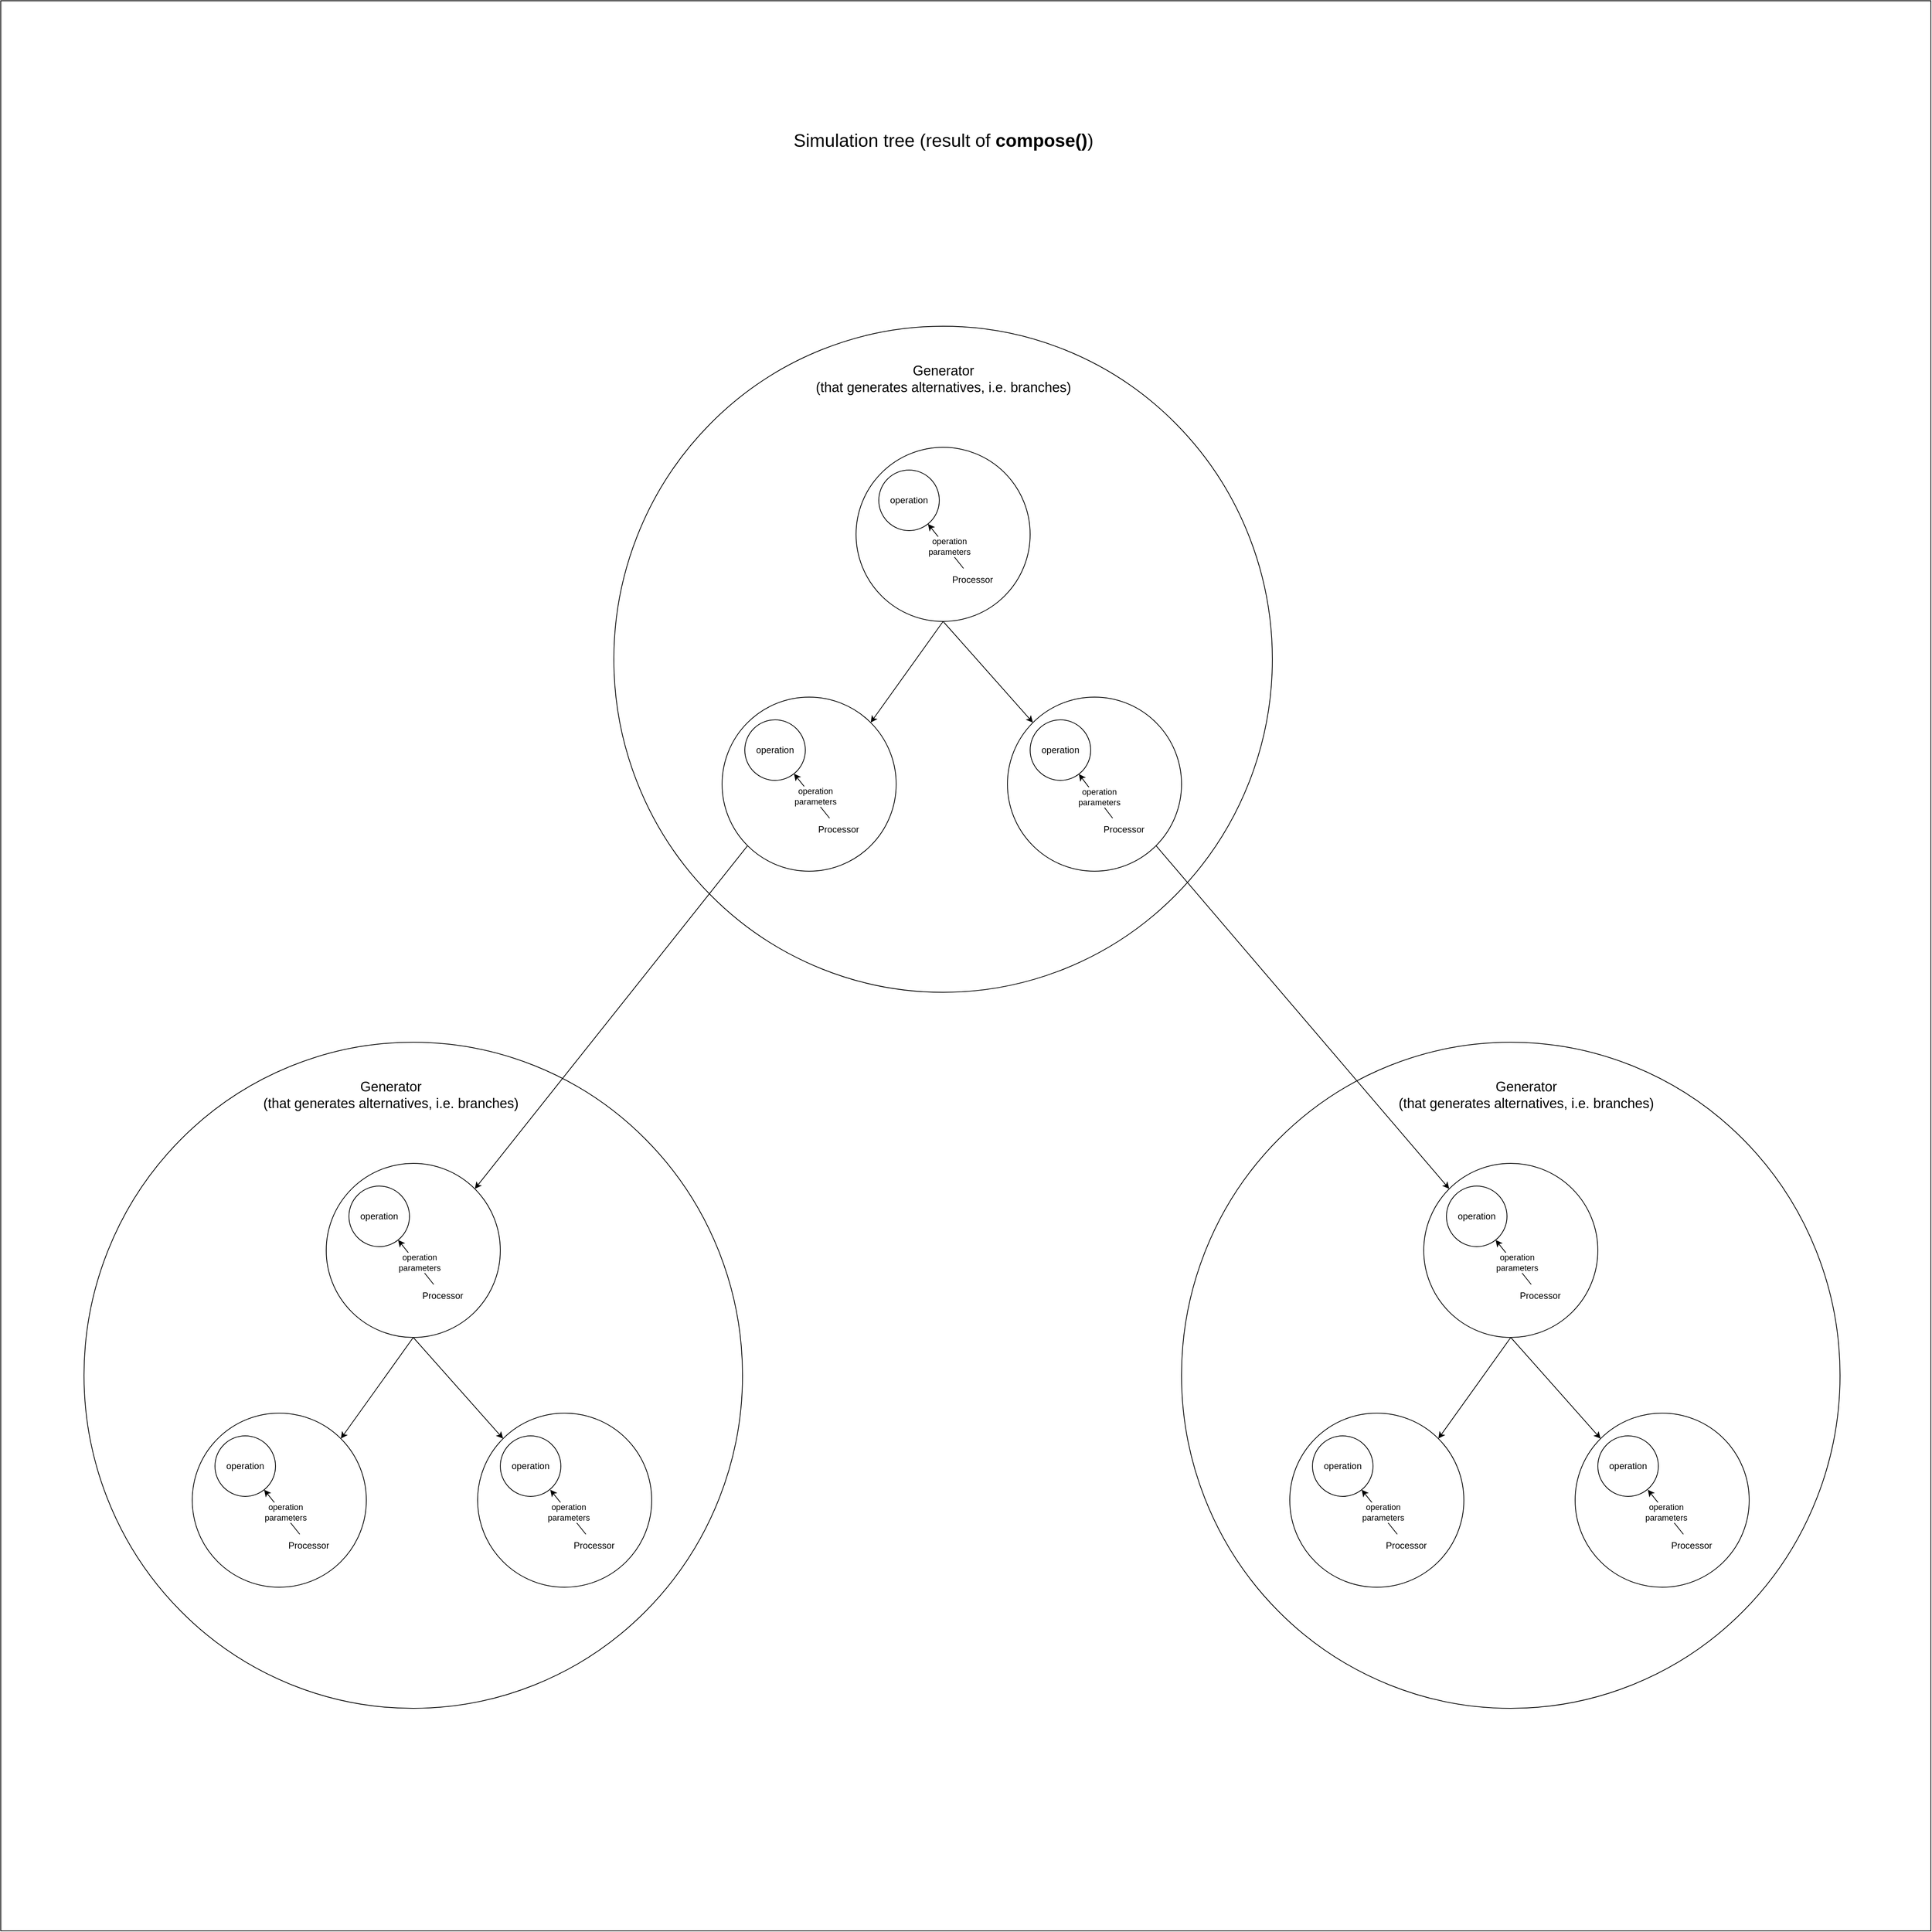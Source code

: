 <mxfile version="19.0.3" type="device"><diagram id="9wS3lRIskUysAnspyWgl" name="Sivu-1"><mxGraphModel dx="6012" dy="3864" grid="1" gridSize="10" guides="1" tooltips="1" connect="1" arrows="1" fold="1" page="1" pageScale="1" pageWidth="827" pageHeight="1169" math="0" shadow="0"><root><mxCell id="0"/><mxCell id="1" parent="0"/><mxCell id="KQ57i8ZB3k3uWkmguCCV-74" value="" style="whiteSpace=wrap;html=1;aspect=fixed;fontSize=24;" vertex="1" parent="1"><mxGeometry x="-770" y="-480" width="2550" height="2550" as="geometry"/></mxCell><mxCell id="KQ57i8ZB3k3uWkmguCCV-6" value="" style="ellipse;whiteSpace=wrap;html=1;" vertex="1" parent="1"><mxGeometry x="40" y="-50" width="870" height="880" as="geometry"/></mxCell><mxCell id="KQ57i8ZB3k3uWkmguCCV-1" value="&lt;br&gt;&lt;br&gt;&lt;br&gt;&lt;br&gt;&lt;br&gt;" style="ellipse;whiteSpace=wrap;html=1;aspect=fixed;" vertex="1" parent="1"><mxGeometry x="360" y="110" width="230" height="230" as="geometry"/></mxCell><mxCell id="KQ57i8ZB3k3uWkmguCCV-2" value="operation" style="ellipse;whiteSpace=wrap;html=1;aspect=fixed;" vertex="1" parent="1"><mxGeometry x="390" y="140" width="80" height="80" as="geometry"/></mxCell><mxCell id="KQ57i8ZB3k3uWkmguCCV-3" value="Processor" style="text;html=1;strokeColor=none;fillColor=none;align=center;verticalAlign=middle;whiteSpace=wrap;rounded=0;" vertex="1" parent="1"><mxGeometry x="484" y="270" width="60" height="30" as="geometry"/></mxCell><mxCell id="KQ57i8ZB3k3uWkmguCCV-4" value="" style="endArrow=classic;html=1;rounded=0;" edge="1" parent="1" source="KQ57i8ZB3k3uWkmguCCV-3" target="KQ57i8ZB3k3uWkmguCCV-2"><mxGeometry width="50" height="50" relative="1" as="geometry"><mxPoint x="410" y="240" as="sourcePoint"/><mxPoint x="460" y="190" as="targetPoint"/></mxGeometry></mxCell><mxCell id="KQ57i8ZB3k3uWkmguCCV-5" value="operation&lt;br&gt;parameters" style="edgeLabel;html=1;align=center;verticalAlign=middle;resizable=0;points=[];" vertex="1" connectable="0" parent="KQ57i8ZB3k3uWkmguCCV-4"><mxGeometry x="0.261" y="-3" relative="1" as="geometry"><mxPoint x="8" y="10" as="offset"/></mxGeometry></mxCell><mxCell id="KQ57i8ZB3k3uWkmguCCV-7" value="&lt;br&gt;&lt;br&gt;&lt;br&gt;&lt;br&gt;&lt;br&gt;" style="ellipse;whiteSpace=wrap;html=1;aspect=fixed;" vertex="1" parent="1"><mxGeometry x="560" y="440" width="230" height="230" as="geometry"/></mxCell><mxCell id="KQ57i8ZB3k3uWkmguCCV-8" value="operation" style="ellipse;whiteSpace=wrap;html=1;aspect=fixed;" vertex="1" parent="1"><mxGeometry x="590" y="470" width="80" height="80" as="geometry"/></mxCell><mxCell id="KQ57i8ZB3k3uWkmguCCV-9" value="Processor" style="text;html=1;strokeColor=none;fillColor=none;align=center;verticalAlign=middle;whiteSpace=wrap;rounded=0;" vertex="1" parent="1"><mxGeometry x="684" y="600" width="60" height="30" as="geometry"/></mxCell><mxCell id="KQ57i8ZB3k3uWkmguCCV-11" value="&lt;font style=&quot;font-size: 18px;&quot;&gt;Generator&lt;br&gt;(that generates alternatives, i.e. branches)&lt;br&gt;&lt;/font&gt;" style="text;html=1;align=center;verticalAlign=middle;resizable=0;points=[];autosize=1;strokeColor=none;fillColor=none;" vertex="1" parent="1"><mxGeometry x="300" width="350" height="40" as="geometry"/></mxCell><mxCell id="KQ57i8ZB3k3uWkmguCCV-12" value="&lt;br&gt;&lt;br&gt;&lt;br&gt;&lt;br&gt;&lt;br&gt;" style="ellipse;whiteSpace=wrap;html=1;aspect=fixed;" vertex="1" parent="1"><mxGeometry x="183" y="440" width="230" height="230" as="geometry"/></mxCell><mxCell id="KQ57i8ZB3k3uWkmguCCV-13" value="operation" style="ellipse;whiteSpace=wrap;html=1;aspect=fixed;" vertex="1" parent="1"><mxGeometry x="213" y="470" width="80" height="80" as="geometry"/></mxCell><mxCell id="KQ57i8ZB3k3uWkmguCCV-14" value="Processor" style="text;html=1;strokeColor=none;fillColor=none;align=center;verticalAlign=middle;whiteSpace=wrap;rounded=0;" vertex="1" parent="1"><mxGeometry x="307" y="600" width="60" height="30" as="geometry"/></mxCell><mxCell id="KQ57i8ZB3k3uWkmguCCV-15" value="" style="endArrow=classic;html=1;rounded=0;" edge="1" parent="1" source="KQ57i8ZB3k3uWkmguCCV-14" target="KQ57i8ZB3k3uWkmguCCV-13"><mxGeometry width="50" height="50" relative="1" as="geometry"><mxPoint x="233" y="570" as="sourcePoint"/><mxPoint x="283" y="520" as="targetPoint"/></mxGeometry></mxCell><mxCell id="KQ57i8ZB3k3uWkmguCCV-16" value="operation&lt;br&gt;parameters" style="edgeLabel;html=1;align=center;verticalAlign=middle;resizable=0;points=[];" vertex="1" connectable="0" parent="KQ57i8ZB3k3uWkmguCCV-15"><mxGeometry x="0.261" y="-3" relative="1" as="geometry"><mxPoint x="8" y="10" as="offset"/></mxGeometry></mxCell><mxCell id="KQ57i8ZB3k3uWkmguCCV-18" value="" style="endArrow=classic;html=1;rounded=0;fontSize=18;entryX=1;entryY=0;entryDx=0;entryDy=0;exitX=0.5;exitY=1;exitDx=0;exitDy=0;" edge="1" parent="1" source="KQ57i8ZB3k3uWkmguCCV-1" target="KQ57i8ZB3k3uWkmguCCV-12"><mxGeometry width="50" height="50" relative="1" as="geometry"><mxPoint x="450" y="400" as="sourcePoint"/><mxPoint x="500" y="350" as="targetPoint"/></mxGeometry></mxCell><mxCell id="KQ57i8ZB3k3uWkmguCCV-19" value="" style="endArrow=classic;html=1;rounded=0;fontSize=18;entryX=0;entryY=0;entryDx=0;entryDy=0;exitX=0.5;exitY=1;exitDx=0;exitDy=0;" edge="1" parent="1" source="KQ57i8ZB3k3uWkmguCCV-1" target="KQ57i8ZB3k3uWkmguCCV-7"><mxGeometry width="50" height="50" relative="1" as="geometry"><mxPoint x="485" y="350" as="sourcePoint"/><mxPoint x="389.317" y="483.683" as="targetPoint"/></mxGeometry></mxCell><mxCell id="KQ57i8ZB3k3uWkmguCCV-20" value="" style="ellipse;whiteSpace=wrap;html=1;" vertex="1" parent="1"><mxGeometry x="790" y="896" width="870" height="880" as="geometry"/></mxCell><mxCell id="KQ57i8ZB3k3uWkmguCCV-21" value="&lt;br&gt;&lt;br&gt;&lt;br&gt;&lt;br&gt;&lt;br&gt;" style="ellipse;whiteSpace=wrap;html=1;aspect=fixed;" vertex="1" parent="1"><mxGeometry x="1110" y="1056" width="230" height="230" as="geometry"/></mxCell><mxCell id="KQ57i8ZB3k3uWkmguCCV-22" value="operation" style="ellipse;whiteSpace=wrap;html=1;aspect=fixed;" vertex="1" parent="1"><mxGeometry x="1140" y="1086" width="80" height="80" as="geometry"/></mxCell><mxCell id="KQ57i8ZB3k3uWkmguCCV-23" value="Processor" style="text;html=1;strokeColor=none;fillColor=none;align=center;verticalAlign=middle;whiteSpace=wrap;rounded=0;" vertex="1" parent="1"><mxGeometry x="1234" y="1216" width="60" height="30" as="geometry"/></mxCell><mxCell id="KQ57i8ZB3k3uWkmguCCV-24" value="" style="endArrow=classic;html=1;rounded=0;" edge="1" parent="1" source="KQ57i8ZB3k3uWkmguCCV-23" target="KQ57i8ZB3k3uWkmguCCV-22"><mxGeometry width="50" height="50" relative="1" as="geometry"><mxPoint x="1160" y="1186" as="sourcePoint"/><mxPoint x="1210" y="1136" as="targetPoint"/></mxGeometry></mxCell><mxCell id="KQ57i8ZB3k3uWkmguCCV-25" value="operation&lt;br&gt;parameters" style="edgeLabel;html=1;align=center;verticalAlign=middle;resizable=0;points=[];" vertex="1" connectable="0" parent="KQ57i8ZB3k3uWkmguCCV-24"><mxGeometry x="0.261" y="-3" relative="1" as="geometry"><mxPoint x="8" y="10" as="offset"/></mxGeometry></mxCell><mxCell id="KQ57i8ZB3k3uWkmguCCV-26" value="&lt;br&gt;&lt;br&gt;&lt;br&gt;&lt;br&gt;&lt;br&gt;" style="ellipse;whiteSpace=wrap;html=1;aspect=fixed;" vertex="1" parent="1"><mxGeometry x="1310" y="1386" width="230" height="230" as="geometry"/></mxCell><mxCell id="KQ57i8ZB3k3uWkmguCCV-27" value="operation" style="ellipse;whiteSpace=wrap;html=1;aspect=fixed;" vertex="1" parent="1"><mxGeometry x="1340" y="1416" width="80" height="80" as="geometry"/></mxCell><mxCell id="KQ57i8ZB3k3uWkmguCCV-28" value="Processor" style="text;html=1;strokeColor=none;fillColor=none;align=center;verticalAlign=middle;whiteSpace=wrap;rounded=0;" vertex="1" parent="1"><mxGeometry x="1434" y="1546" width="60" height="30" as="geometry"/></mxCell><mxCell id="KQ57i8ZB3k3uWkmguCCV-30" value="&lt;font style=&quot;font-size: 18px;&quot;&gt;Generator&lt;br&gt;(that generates alternatives, i.e. branches)&lt;br&gt;&lt;/font&gt;" style="text;html=1;align=center;verticalAlign=middle;resizable=0;points=[];autosize=1;strokeColor=none;fillColor=none;" vertex="1" parent="1"><mxGeometry x="1070" y="946" width="350" height="40" as="geometry"/></mxCell><mxCell id="KQ57i8ZB3k3uWkmguCCV-31" value="&lt;br&gt;&lt;br&gt;&lt;br&gt;&lt;br&gt;&lt;br&gt;" style="ellipse;whiteSpace=wrap;html=1;aspect=fixed;" vertex="1" parent="1"><mxGeometry x="933" y="1386" width="230" height="230" as="geometry"/></mxCell><mxCell id="KQ57i8ZB3k3uWkmguCCV-32" value="operation" style="ellipse;whiteSpace=wrap;html=1;aspect=fixed;" vertex="1" parent="1"><mxGeometry x="963" y="1416" width="80" height="80" as="geometry"/></mxCell><mxCell id="KQ57i8ZB3k3uWkmguCCV-33" value="Processor" style="text;html=1;strokeColor=none;fillColor=none;align=center;verticalAlign=middle;whiteSpace=wrap;rounded=0;" vertex="1" parent="1"><mxGeometry x="1057" y="1546" width="60" height="30" as="geometry"/></mxCell><mxCell id="KQ57i8ZB3k3uWkmguCCV-34" value="" style="endArrow=classic;html=1;rounded=0;" edge="1" parent="1" source="KQ57i8ZB3k3uWkmguCCV-33" target="KQ57i8ZB3k3uWkmguCCV-32"><mxGeometry width="50" height="50" relative="1" as="geometry"><mxPoint x="983" y="1516" as="sourcePoint"/><mxPoint x="1033" y="1466" as="targetPoint"/></mxGeometry></mxCell><mxCell id="KQ57i8ZB3k3uWkmguCCV-35" value="operation&lt;br&gt;parameters" style="edgeLabel;html=1;align=center;verticalAlign=middle;resizable=0;points=[];" vertex="1" connectable="0" parent="KQ57i8ZB3k3uWkmguCCV-34"><mxGeometry x="0.261" y="-3" relative="1" as="geometry"><mxPoint x="8" y="10" as="offset"/></mxGeometry></mxCell><mxCell id="KQ57i8ZB3k3uWkmguCCV-36" value="" style="endArrow=classic;html=1;rounded=0;fontSize=18;entryX=1;entryY=0;entryDx=0;entryDy=0;exitX=0.5;exitY=1;exitDx=0;exitDy=0;" edge="1" parent="1" source="KQ57i8ZB3k3uWkmguCCV-21" target="KQ57i8ZB3k3uWkmguCCV-31"><mxGeometry width="50" height="50" relative="1" as="geometry"><mxPoint x="1200" y="1346" as="sourcePoint"/><mxPoint x="1250" y="1296" as="targetPoint"/></mxGeometry></mxCell><mxCell id="KQ57i8ZB3k3uWkmguCCV-37" value="" style="endArrow=classic;html=1;rounded=0;fontSize=18;entryX=0;entryY=0;entryDx=0;entryDy=0;exitX=0.5;exitY=1;exitDx=0;exitDy=0;" edge="1" parent="1" source="KQ57i8ZB3k3uWkmguCCV-21" target="KQ57i8ZB3k3uWkmguCCV-26"><mxGeometry width="50" height="50" relative="1" as="geometry"><mxPoint x="1235" y="1296" as="sourcePoint"/><mxPoint x="1139.317" y="1429.683" as="targetPoint"/></mxGeometry></mxCell><mxCell id="KQ57i8ZB3k3uWkmguCCV-38" value="" style="endArrow=classic;html=1;rounded=0;exitX=0.25;exitY=0;exitDx=0;exitDy=0;" edge="1" parent="1" source="KQ57i8ZB3k3uWkmguCCV-9" target="KQ57i8ZB3k3uWkmguCCV-8"><mxGeometry width="50" height="50" relative="1" as="geometry"><mxPoint x="698.5" y="608.79" as="sourcePoint"/><mxPoint x="651.507" y="550.001" as="targetPoint"/></mxGeometry></mxCell><mxCell id="KQ57i8ZB3k3uWkmguCCV-39" value="operation&lt;br&gt;parameters" style="edgeLabel;html=1;align=center;verticalAlign=middle;resizable=0;points=[];" vertex="1" connectable="0" parent="KQ57i8ZB3k3uWkmguCCV-38"><mxGeometry x="0.261" y="-3" relative="1" as="geometry"><mxPoint x="8" y="10" as="offset"/></mxGeometry></mxCell><mxCell id="KQ57i8ZB3k3uWkmguCCV-40" value="" style="endArrow=classic;html=1;rounded=0;" edge="1" parent="1"><mxGeometry width="50" height="50" relative="1" as="geometry"><mxPoint x="1452.99" y="1546" as="sourcePoint"/><mxPoint x="1405.997" y="1487.211" as="targetPoint"/></mxGeometry></mxCell><mxCell id="KQ57i8ZB3k3uWkmguCCV-41" value="operation&lt;br&gt;parameters" style="edgeLabel;html=1;align=center;verticalAlign=middle;resizable=0;points=[];" vertex="1" connectable="0" parent="KQ57i8ZB3k3uWkmguCCV-40"><mxGeometry x="0.261" y="-3" relative="1" as="geometry"><mxPoint x="4" y="10" as="offset"/></mxGeometry></mxCell><mxCell id="KQ57i8ZB3k3uWkmguCCV-42" value="" style="ellipse;whiteSpace=wrap;html=1;" vertex="1" parent="1"><mxGeometry x="-660" y="896" width="870" height="880" as="geometry"/></mxCell><mxCell id="KQ57i8ZB3k3uWkmguCCV-43" value="&lt;br&gt;&lt;br&gt;&lt;br&gt;&lt;br&gt;&lt;br&gt;" style="ellipse;whiteSpace=wrap;html=1;aspect=fixed;" vertex="1" parent="1"><mxGeometry x="-340" y="1056" width="230" height="230" as="geometry"/></mxCell><mxCell id="KQ57i8ZB3k3uWkmguCCV-44" value="operation" style="ellipse;whiteSpace=wrap;html=1;aspect=fixed;" vertex="1" parent="1"><mxGeometry x="-310" y="1086" width="80" height="80" as="geometry"/></mxCell><mxCell id="KQ57i8ZB3k3uWkmguCCV-45" value="Processor" style="text;html=1;strokeColor=none;fillColor=none;align=center;verticalAlign=middle;whiteSpace=wrap;rounded=0;" vertex="1" parent="1"><mxGeometry x="-216" y="1216" width="60" height="30" as="geometry"/></mxCell><mxCell id="KQ57i8ZB3k3uWkmguCCV-46" value="" style="endArrow=classic;html=1;rounded=0;" edge="1" parent="1" source="KQ57i8ZB3k3uWkmguCCV-45" target="KQ57i8ZB3k3uWkmguCCV-44"><mxGeometry width="50" height="50" relative="1" as="geometry"><mxPoint x="-290" y="1186" as="sourcePoint"/><mxPoint x="-240" y="1136" as="targetPoint"/></mxGeometry></mxCell><mxCell id="KQ57i8ZB3k3uWkmguCCV-47" value="operation&lt;br&gt;parameters" style="edgeLabel;html=1;align=center;verticalAlign=middle;resizable=0;points=[];" vertex="1" connectable="0" parent="KQ57i8ZB3k3uWkmguCCV-46"><mxGeometry x="0.261" y="-3" relative="1" as="geometry"><mxPoint x="8" y="10" as="offset"/></mxGeometry></mxCell><mxCell id="KQ57i8ZB3k3uWkmguCCV-48" value="&lt;br&gt;&lt;br&gt;&lt;br&gt;&lt;br&gt;&lt;br&gt;" style="ellipse;whiteSpace=wrap;html=1;aspect=fixed;" vertex="1" parent="1"><mxGeometry x="-140" y="1386" width="230" height="230" as="geometry"/></mxCell><mxCell id="KQ57i8ZB3k3uWkmguCCV-49" value="operation" style="ellipse;whiteSpace=wrap;html=1;aspect=fixed;" vertex="1" parent="1"><mxGeometry x="-110" y="1416" width="80" height="80" as="geometry"/></mxCell><mxCell id="KQ57i8ZB3k3uWkmguCCV-50" value="Processor" style="text;html=1;strokeColor=none;fillColor=none;align=center;verticalAlign=middle;whiteSpace=wrap;rounded=0;" vertex="1" parent="1"><mxGeometry x="-16" y="1546" width="60" height="30" as="geometry"/></mxCell><mxCell id="KQ57i8ZB3k3uWkmguCCV-51" value="&lt;font style=&quot;font-size: 18px;&quot;&gt;Generator&lt;br&gt;(that generates alternatives, i.e. branches)&lt;br&gt;&lt;/font&gt;" style="text;html=1;align=center;verticalAlign=middle;resizable=0;points=[];autosize=1;strokeColor=none;fillColor=none;" vertex="1" parent="1"><mxGeometry x="-430" y="946" width="350" height="40" as="geometry"/></mxCell><mxCell id="KQ57i8ZB3k3uWkmguCCV-52" value="&lt;br&gt;&lt;br&gt;&lt;br&gt;&lt;br&gt;&lt;br&gt;" style="ellipse;whiteSpace=wrap;html=1;aspect=fixed;" vertex="1" parent="1"><mxGeometry x="-517" y="1386" width="230" height="230" as="geometry"/></mxCell><mxCell id="KQ57i8ZB3k3uWkmguCCV-53" value="operation" style="ellipse;whiteSpace=wrap;html=1;aspect=fixed;" vertex="1" parent="1"><mxGeometry x="-487" y="1416" width="80" height="80" as="geometry"/></mxCell><mxCell id="KQ57i8ZB3k3uWkmguCCV-54" value="Processor" style="text;html=1;strokeColor=none;fillColor=none;align=center;verticalAlign=middle;whiteSpace=wrap;rounded=0;" vertex="1" parent="1"><mxGeometry x="-393" y="1546" width="60" height="30" as="geometry"/></mxCell><mxCell id="KQ57i8ZB3k3uWkmguCCV-55" value="" style="endArrow=classic;html=1;rounded=0;" edge="1" parent="1" source="KQ57i8ZB3k3uWkmguCCV-54" target="KQ57i8ZB3k3uWkmguCCV-53"><mxGeometry width="50" height="50" relative="1" as="geometry"><mxPoint x="-467" y="1516" as="sourcePoint"/><mxPoint x="-417" y="1466" as="targetPoint"/></mxGeometry></mxCell><mxCell id="KQ57i8ZB3k3uWkmguCCV-56" value="operation&lt;br&gt;parameters" style="edgeLabel;html=1;align=center;verticalAlign=middle;resizable=0;points=[];" vertex="1" connectable="0" parent="KQ57i8ZB3k3uWkmguCCV-55"><mxGeometry x="0.261" y="-3" relative="1" as="geometry"><mxPoint x="8" y="10" as="offset"/></mxGeometry></mxCell><mxCell id="KQ57i8ZB3k3uWkmguCCV-57" value="" style="endArrow=classic;html=1;rounded=0;fontSize=18;entryX=1;entryY=0;entryDx=0;entryDy=0;exitX=0.5;exitY=1;exitDx=0;exitDy=0;" edge="1" parent="1" source="KQ57i8ZB3k3uWkmguCCV-43" target="KQ57i8ZB3k3uWkmguCCV-52"><mxGeometry width="50" height="50" relative="1" as="geometry"><mxPoint x="-250" y="1346" as="sourcePoint"/><mxPoint x="-200" y="1296" as="targetPoint"/></mxGeometry></mxCell><mxCell id="KQ57i8ZB3k3uWkmguCCV-58" value="" style="endArrow=classic;html=1;rounded=0;fontSize=18;entryX=0;entryY=0;entryDx=0;entryDy=0;exitX=0.5;exitY=1;exitDx=0;exitDy=0;" edge="1" parent="1" source="KQ57i8ZB3k3uWkmguCCV-43" target="KQ57i8ZB3k3uWkmguCCV-48"><mxGeometry width="50" height="50" relative="1" as="geometry"><mxPoint x="-215" y="1296" as="sourcePoint"/><mxPoint x="-310.683" y="1429.683" as="targetPoint"/></mxGeometry></mxCell><mxCell id="KQ57i8ZB3k3uWkmguCCV-59" value="" style="endArrow=classic;html=1;rounded=0;" edge="1" parent="1"><mxGeometry width="50" height="50" relative="1" as="geometry"><mxPoint x="2.99" y="1546" as="sourcePoint"/><mxPoint x="-44.003" y="1487.211" as="targetPoint"/></mxGeometry></mxCell><mxCell id="KQ57i8ZB3k3uWkmguCCV-60" value="operation&lt;br&gt;parameters" style="edgeLabel;html=1;align=center;verticalAlign=middle;resizable=0;points=[];" vertex="1" connectable="0" parent="KQ57i8ZB3k3uWkmguCCV-59"><mxGeometry x="0.261" y="-3" relative="1" as="geometry"><mxPoint x="4" y="10" as="offset"/></mxGeometry></mxCell><mxCell id="KQ57i8ZB3k3uWkmguCCV-62" value="&lt;font style=&quot;font-size: 24px;&quot;&gt;Simulation tree (result of &lt;b&gt;compose()&lt;/b&gt;)&lt;/font&gt;" style="text;html=1;align=center;verticalAlign=middle;resizable=0;points=[];autosize=1;strokeColor=none;fillColor=none;fontSize=18;" vertex="1" parent="1"><mxGeometry x="270" y="-310" width="410" height="30" as="geometry"/></mxCell><mxCell id="KQ57i8ZB3k3uWkmguCCV-69" value="" style="endArrow=classic;html=1;rounded=0;fontSize=24;exitX=0;exitY=1;exitDx=0;exitDy=0;entryX=1;entryY=0;entryDx=0;entryDy=0;" edge="1" parent="1" source="KQ57i8ZB3k3uWkmguCCV-12" target="KQ57i8ZB3k3uWkmguCCV-43"><mxGeometry width="50" height="50" relative="1" as="geometry"><mxPoint x="265" y="852" as="sourcePoint"/><mxPoint x="350" y="896" as="targetPoint"/></mxGeometry></mxCell><mxCell id="KQ57i8ZB3k3uWkmguCCV-72" value="" style="endArrow=classic;html=1;rounded=0;fontSize=24;exitX=1;exitY=1;exitDx=0;exitDy=0;entryX=0;entryY=0;entryDx=0;entryDy=0;" edge="1" parent="1" source="KQ57i8ZB3k3uWkmguCCV-7" target="KQ57i8ZB3k3uWkmguCCV-21"><mxGeometry width="50" height="50" relative="1" as="geometry"><mxPoint x="485" y="840" as="sourcePoint"/><mxPoint x="890" y="1070" as="targetPoint"/></mxGeometry></mxCell></root></mxGraphModel></diagram></mxfile>